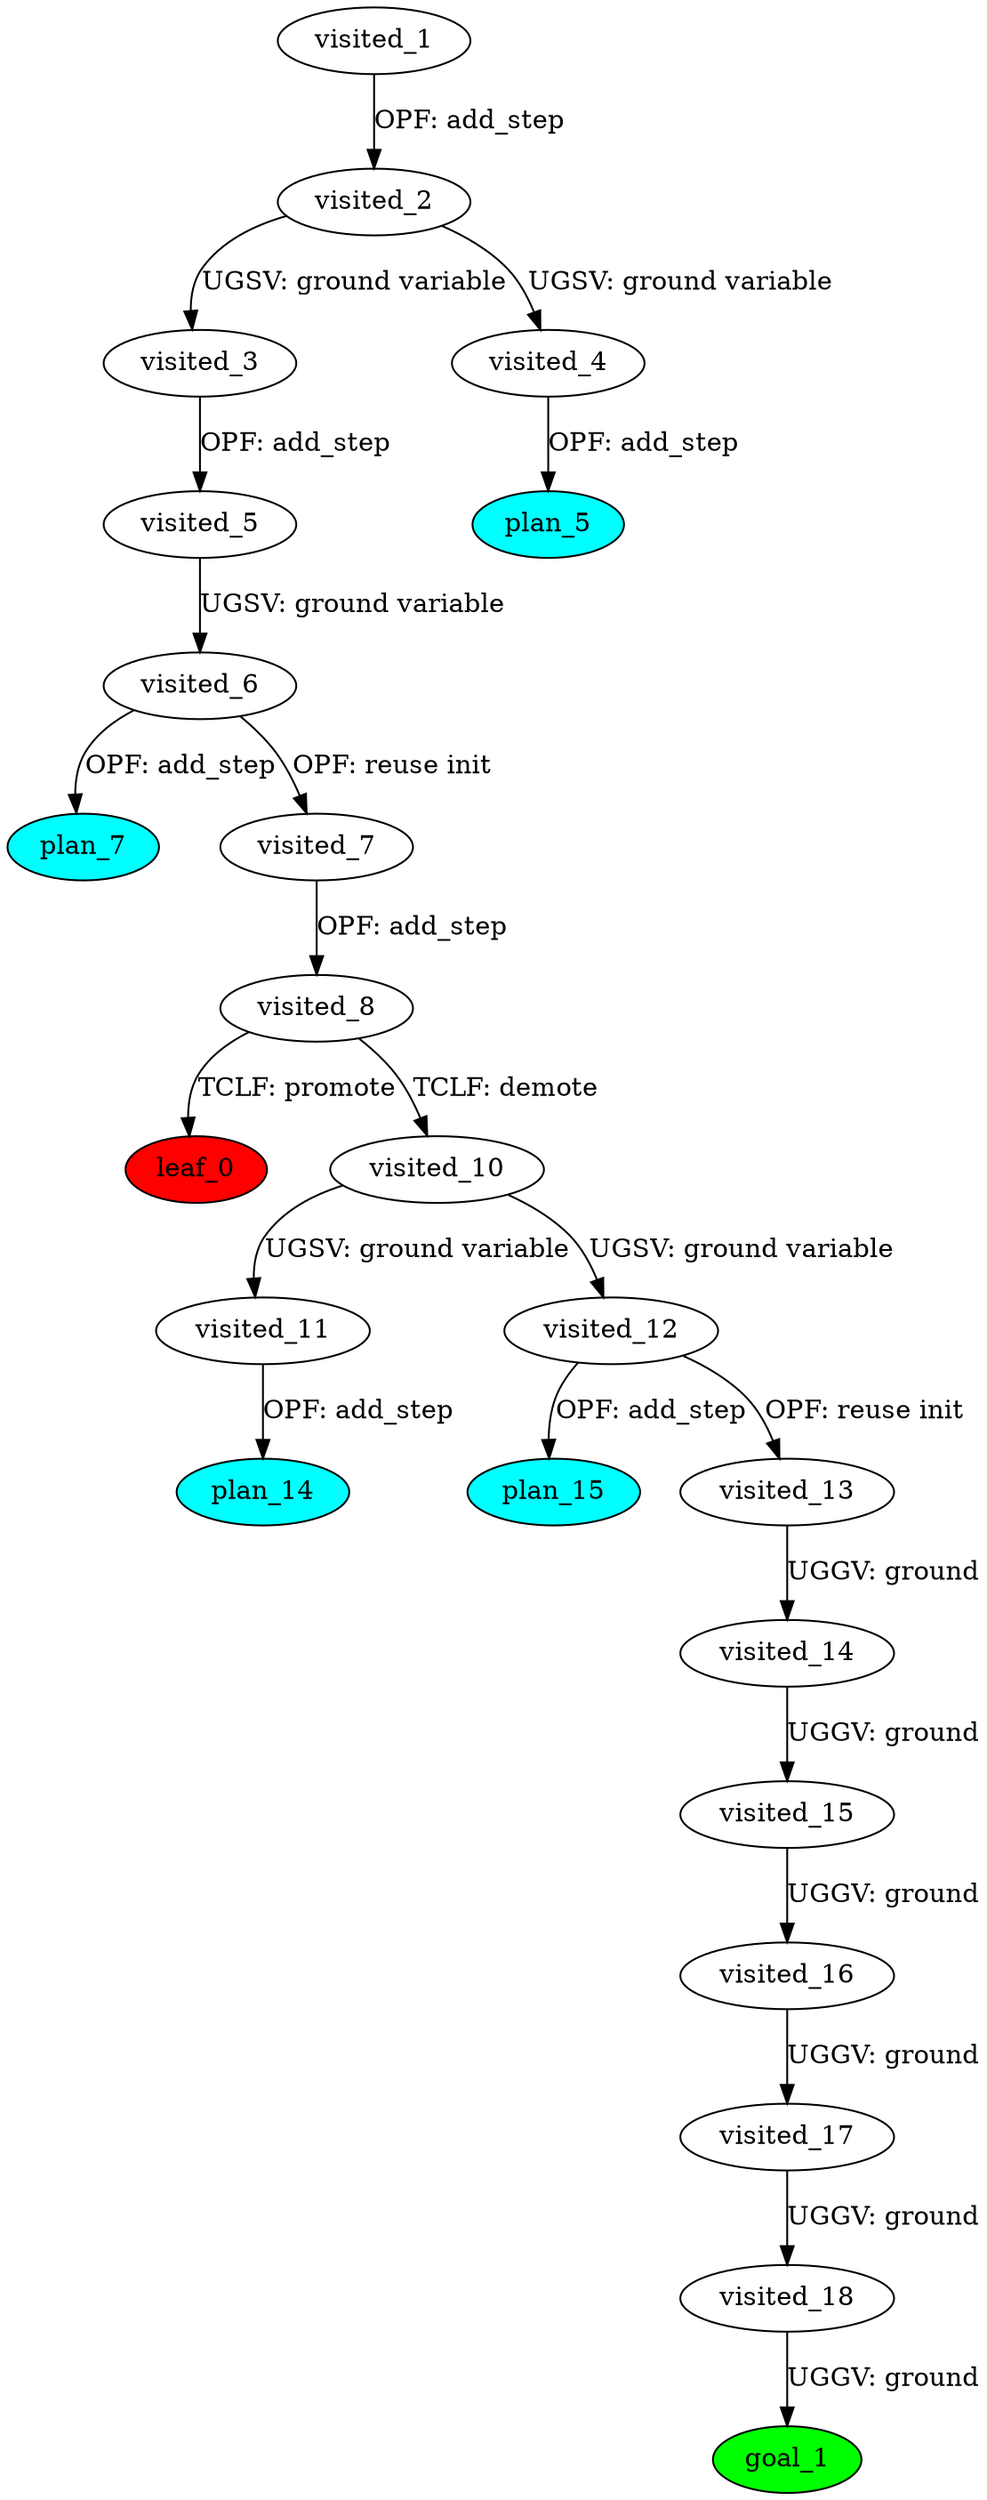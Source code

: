 digraph {
	"119b75e0-d454-8671-c112-34bff163fed7" [label=plan_0 fillcolor=cyan style=filled]
	"119b75e0-d454-8671-c112-34bff163fed7" [label=visited_1 fillcolor=white style=filled]
	"cf5b5114-1b59-358a-3b93-657c62ea9b85" [label=plan_1 fillcolor=cyan style=filled]
	"119b75e0-d454-8671-c112-34bff163fed7" -> "cf5b5114-1b59-358a-3b93-657c62ea9b85" [label="OPF: add_step"]
	"cf5b5114-1b59-358a-3b93-657c62ea9b85" [label=visited_2 fillcolor=white style=filled]
	"1c867c2e-051c-bd6a-406b-c9492290314d" [label=plan_2 fillcolor=cyan style=filled]
	"cf5b5114-1b59-358a-3b93-657c62ea9b85" -> "1c867c2e-051c-bd6a-406b-c9492290314d" [label="UGSV: ground variable"]
	"253269bf-58ea-28fc-e91e-1b34ce41ae8b" [label=plan_3 fillcolor=cyan style=filled]
	"cf5b5114-1b59-358a-3b93-657c62ea9b85" -> "253269bf-58ea-28fc-e91e-1b34ce41ae8b" [label="UGSV: ground variable"]
	"1c867c2e-051c-bd6a-406b-c9492290314d" [label=visited_3 fillcolor=white style=filled]
	"35156681-c463-7518-7353-802511fe14e2" [label=plan_4 fillcolor=cyan style=filled]
	"1c867c2e-051c-bd6a-406b-c9492290314d" -> "35156681-c463-7518-7353-802511fe14e2" [label="OPF: add_step"]
	"253269bf-58ea-28fc-e91e-1b34ce41ae8b" [label=visited_4 fillcolor=white style=filled]
	"e133d704-79bf-af47-c46a-71c766069df3" [label=plan_5 fillcolor=cyan style=filled]
	"253269bf-58ea-28fc-e91e-1b34ce41ae8b" -> "e133d704-79bf-af47-c46a-71c766069df3" [label="OPF: add_step"]
	"35156681-c463-7518-7353-802511fe14e2" [label=visited_5 fillcolor=white style=filled]
	"b34eb26c-72af-d09a-a0b2-987b5ac8fea0" [label=plan_6 fillcolor=cyan style=filled]
	"35156681-c463-7518-7353-802511fe14e2" -> "b34eb26c-72af-d09a-a0b2-987b5ac8fea0" [label="UGSV: ground variable"]
	"b34eb26c-72af-d09a-a0b2-987b5ac8fea0" [label=visited_6 fillcolor=white style=filled]
	"9e61e5f8-64fd-1d7c-46b1-c620365190c7" [label=plan_7 fillcolor=cyan style=filled]
	"b34eb26c-72af-d09a-a0b2-987b5ac8fea0" -> "9e61e5f8-64fd-1d7c-46b1-c620365190c7" [label="OPF: add_step"]
	"9ed4984c-0a21-02dc-7e3c-831ea0d2f46a" [label=plan_8 fillcolor=cyan style=filled]
	"b34eb26c-72af-d09a-a0b2-987b5ac8fea0" -> "9ed4984c-0a21-02dc-7e3c-831ea0d2f46a" [label="OPF: reuse init"]
	"9ed4984c-0a21-02dc-7e3c-831ea0d2f46a" [label=visited_7 fillcolor=white style=filled]
	"db2ee589-b8e6-9a48-e830-ddb7f5cb676b" [label=plan_9 fillcolor=cyan style=filled]
	"9ed4984c-0a21-02dc-7e3c-831ea0d2f46a" -> "db2ee589-b8e6-9a48-e830-ddb7f5cb676b" [label="OPF: add_step"]
	"db2ee589-b8e6-9a48-e830-ddb7f5cb676b" [label=visited_8 fillcolor=white style=filled]
	"8b75b495-d786-e200-3efd-431af2531578" [label=plan_10 fillcolor=cyan style=filled]
	"db2ee589-b8e6-9a48-e830-ddb7f5cb676b" -> "8b75b495-d786-e200-3efd-431af2531578" [label="TCLF: promote"]
	"8a17f0fa-1a32-e044-0824-2b822d1dfc65" [label=plan_11 fillcolor=cyan style=filled]
	"db2ee589-b8e6-9a48-e830-ddb7f5cb676b" -> "8a17f0fa-1a32-e044-0824-2b822d1dfc65" [label="TCLF: demote"]
	"8b75b495-d786-e200-3efd-431af2531578" [label=visited_9 fillcolor=white style=filled]
	"8b75b495-d786-e200-3efd-431af2531578" [label=leaf_0 fillcolor=red style=filled]
	"8a17f0fa-1a32-e044-0824-2b822d1dfc65" [label=visited_10 fillcolor=white style=filled]
	"73aaf29b-69bf-6d6b-7d33-88a0780cb9f5" [label=plan_12 fillcolor=cyan style=filled]
	"8a17f0fa-1a32-e044-0824-2b822d1dfc65" -> "73aaf29b-69bf-6d6b-7d33-88a0780cb9f5" [label="UGSV: ground variable"]
	"dfec17e5-29e8-fe14-1442-17b8b230401e" [label=plan_13 fillcolor=cyan style=filled]
	"8a17f0fa-1a32-e044-0824-2b822d1dfc65" -> "dfec17e5-29e8-fe14-1442-17b8b230401e" [label="UGSV: ground variable"]
	"73aaf29b-69bf-6d6b-7d33-88a0780cb9f5" [label=visited_11 fillcolor=white style=filled]
	"ec8ef28d-44d4-02e5-9254-3531c8fbbbc5" [label=plan_14 fillcolor=cyan style=filled]
	"73aaf29b-69bf-6d6b-7d33-88a0780cb9f5" -> "ec8ef28d-44d4-02e5-9254-3531c8fbbbc5" [label="OPF: add_step"]
	"dfec17e5-29e8-fe14-1442-17b8b230401e" [label=visited_12 fillcolor=white style=filled]
	"e3b885d5-f518-419d-422e-6db120003706" [label=plan_15 fillcolor=cyan style=filled]
	"dfec17e5-29e8-fe14-1442-17b8b230401e" -> "e3b885d5-f518-419d-422e-6db120003706" [label="OPF: add_step"]
	"71b172c3-a1e5-0ef3-b110-f25555204608" [label=plan_16 fillcolor=cyan style=filled]
	"dfec17e5-29e8-fe14-1442-17b8b230401e" -> "71b172c3-a1e5-0ef3-b110-f25555204608" [label="OPF: reuse init"]
	"71b172c3-a1e5-0ef3-b110-f25555204608" [label=visited_13 fillcolor=white style=filled]
	"71ab54cd-eeb0-50e0-56be-9c9cf216be3f" [label=plan_17 fillcolor=cyan style=filled]
	"71b172c3-a1e5-0ef3-b110-f25555204608" -> "71ab54cd-eeb0-50e0-56be-9c9cf216be3f" [label="UGGV: ground"]
	"71ab54cd-eeb0-50e0-56be-9c9cf216be3f" [label=visited_14 fillcolor=white style=filled]
	"838ef8f9-aa22-e0d1-e3ed-4ae06862e99a" [label=plan_18 fillcolor=cyan style=filled]
	"71ab54cd-eeb0-50e0-56be-9c9cf216be3f" -> "838ef8f9-aa22-e0d1-e3ed-4ae06862e99a" [label="UGGV: ground"]
	"838ef8f9-aa22-e0d1-e3ed-4ae06862e99a" [label=visited_15 fillcolor=white style=filled]
	"d693819b-29a6-38de-1c63-10691f663424" [label=plan_19 fillcolor=cyan style=filled]
	"838ef8f9-aa22-e0d1-e3ed-4ae06862e99a" -> "d693819b-29a6-38de-1c63-10691f663424" [label="UGGV: ground"]
	"d693819b-29a6-38de-1c63-10691f663424" [label=visited_16 fillcolor=white style=filled]
	"094852dd-01fc-1b9d-d62a-e38dda495c4c" [label=plan_20 fillcolor=cyan style=filled]
	"d693819b-29a6-38de-1c63-10691f663424" -> "094852dd-01fc-1b9d-d62a-e38dda495c4c" [label="UGGV: ground"]
	"094852dd-01fc-1b9d-d62a-e38dda495c4c" [label=visited_17 fillcolor=white style=filled]
	"d6fa61f4-6b5c-6574-5b93-b469dec0e5d1" [label=plan_21 fillcolor=cyan style=filled]
	"094852dd-01fc-1b9d-d62a-e38dda495c4c" -> "d6fa61f4-6b5c-6574-5b93-b469dec0e5d1" [label="UGGV: ground"]
	"d6fa61f4-6b5c-6574-5b93-b469dec0e5d1" [label=visited_18 fillcolor=white style=filled]
	"588f6e35-5108-22fc-afb7-654a521560a9" [label=plan_22 fillcolor=cyan style=filled]
	"d6fa61f4-6b5c-6574-5b93-b469dec0e5d1" -> "588f6e35-5108-22fc-afb7-654a521560a9" [label="UGGV: ground"]
	"588f6e35-5108-22fc-afb7-654a521560a9" [label=visited_19 fillcolor=white style=filled]
	"588f6e35-5108-22fc-afb7-654a521560a9" [label=goal_1 fillcolor=green style=filled]
}
